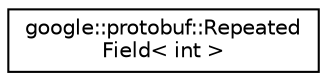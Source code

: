 digraph "类继承关系图"
{
 // LATEX_PDF_SIZE
  edge [fontname="Helvetica",fontsize="10",labelfontname="Helvetica",labelfontsize="10"];
  node [fontname="Helvetica",fontsize="10",shape=record];
  rankdir="LR";
  Node0 [label="google::protobuf::Repeated\lField\< int \>",height=0.2,width=0.4,color="black", fillcolor="white", style="filled",URL="$classgoogle_1_1protobuf_1_1RepeatedField.html",tooltip=" "];
}

